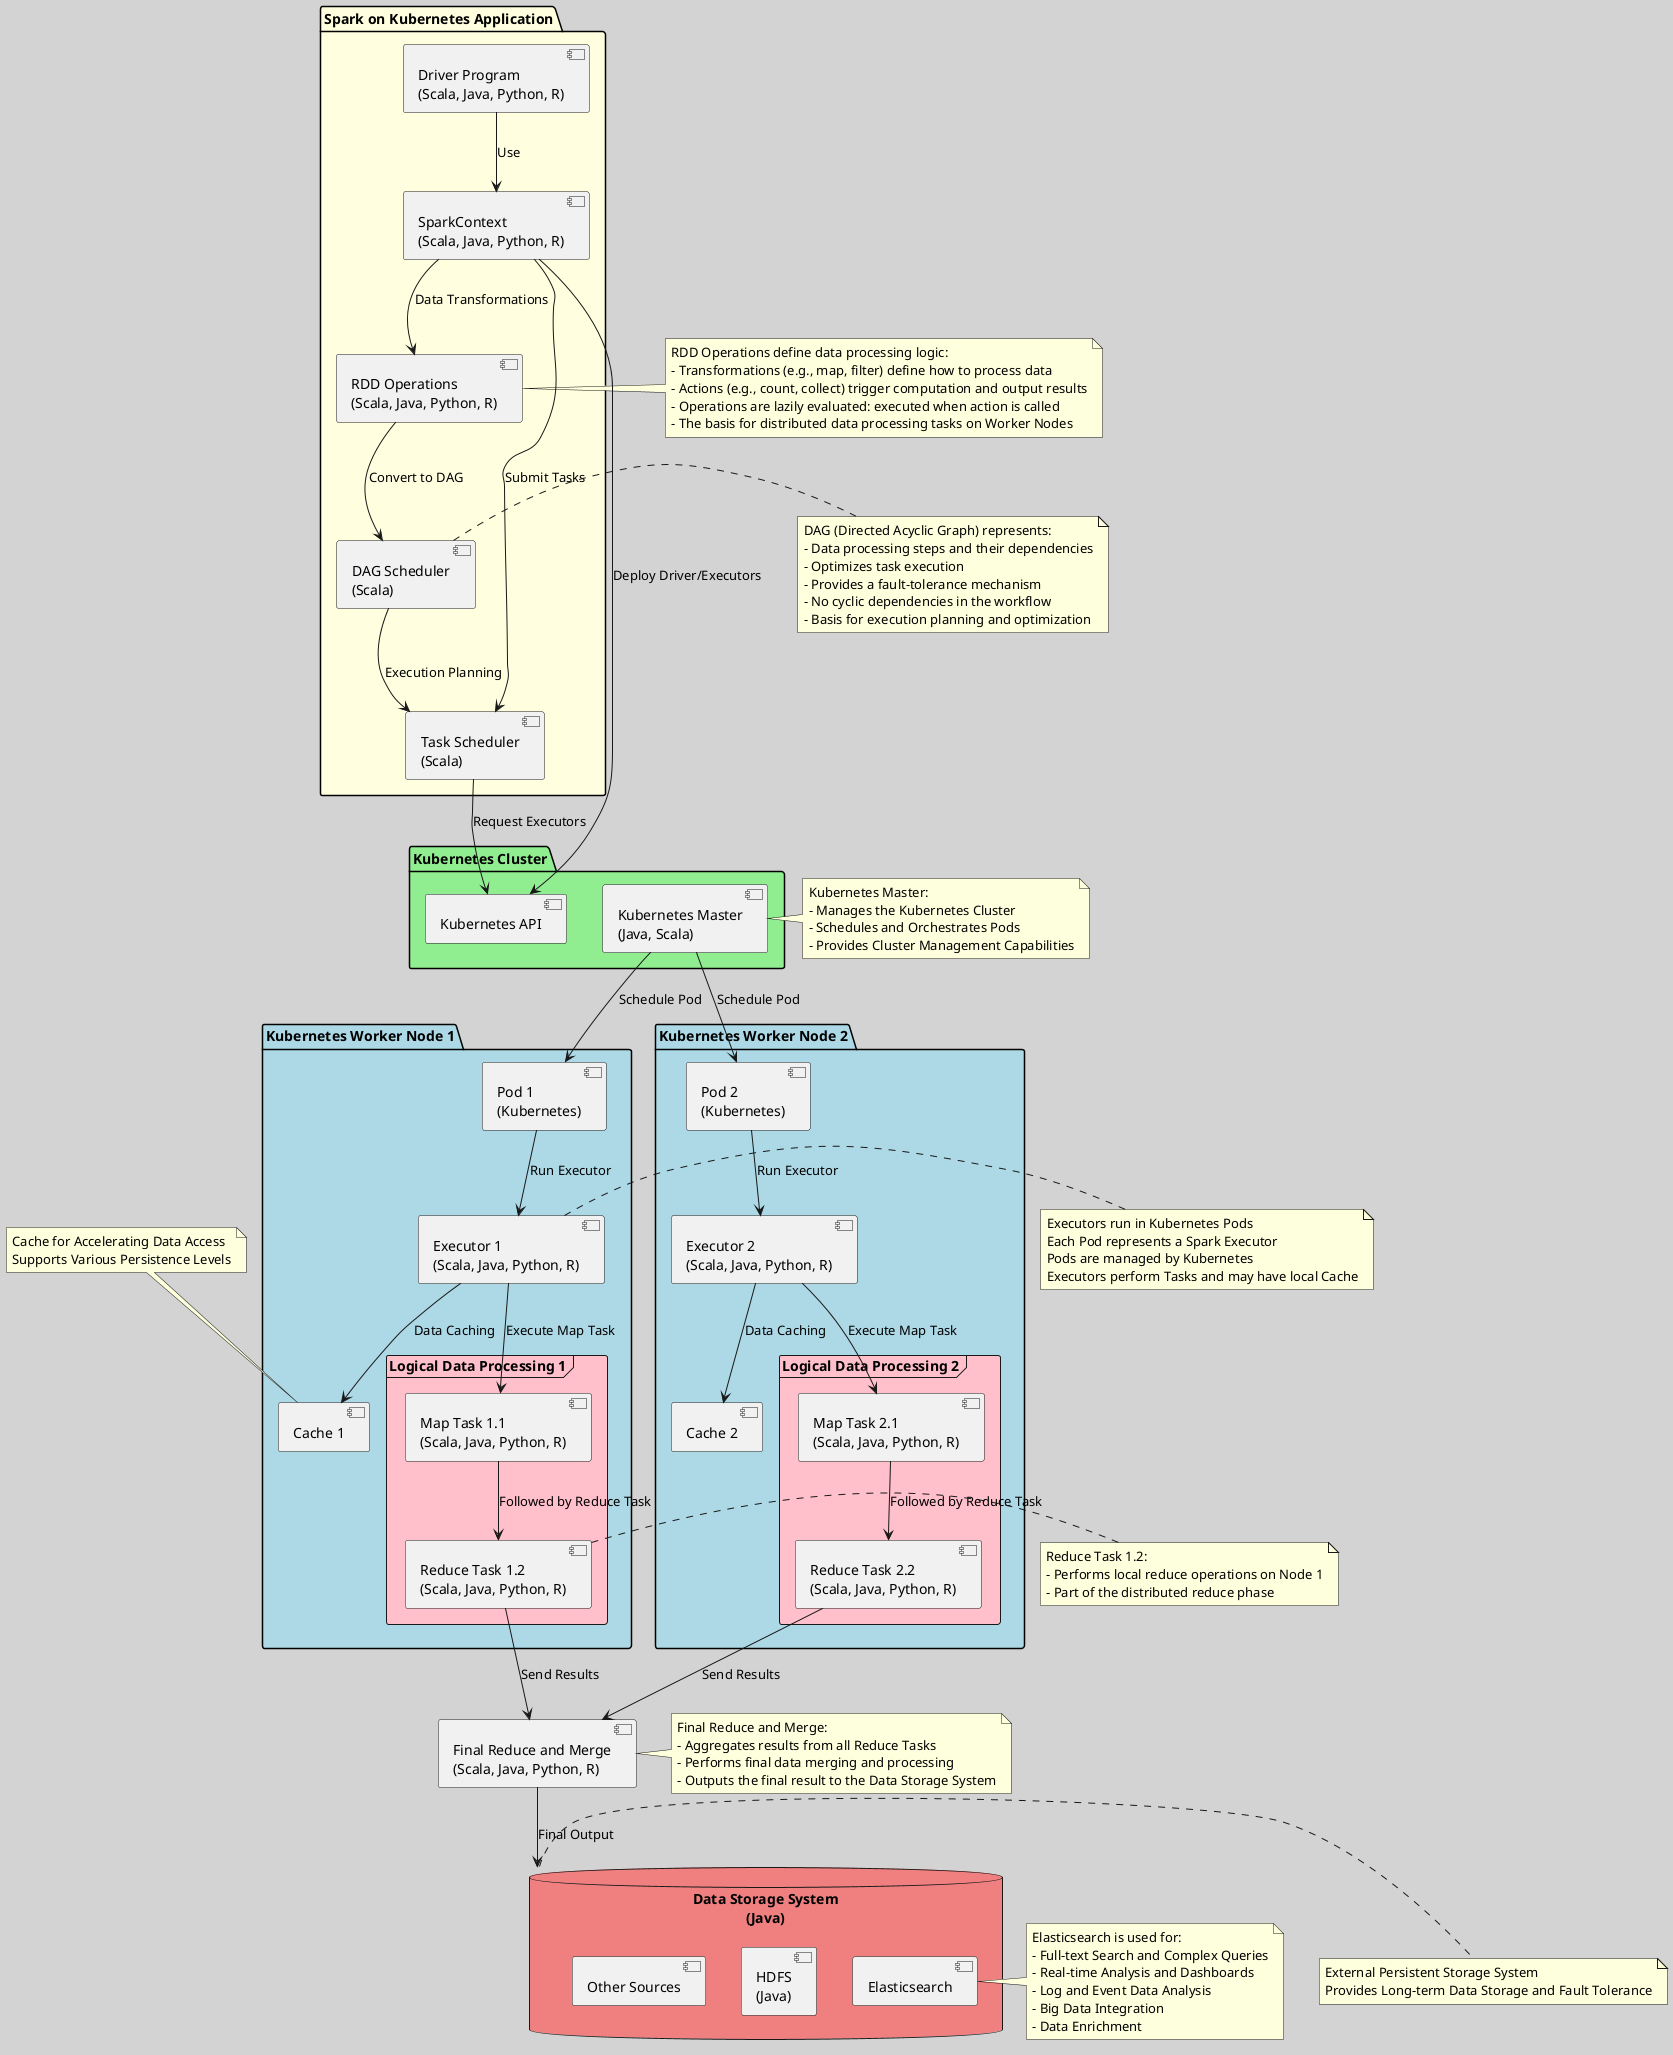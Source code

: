 @startuml
skinparam backgroundColor #D3D3D3

package "Spark on Kubernetes Application" #LightYellow {
    [Driver Program\n(Scala, Java, Python, R)] as Driver
        [SparkContext\n(Scala, Java, Python, R)] as SC
        [RDD Operations\n(Scala, Java, Python, R)] as RDDOps
        [DAG Scheduler\n(Scala)] as DAG
        [Task Scheduler\n(Scala)] as TS
}

package "Kubernetes Cluster" #LightGreen {
        [Kubernetes Master\n(Java, Scala)] as K8sMaster
        [Kubernetes API] as K8sAPI
    }

package "Kubernetes Worker Node 1" #LightBlue {
        [Pod 1\n(Kubernetes)] as Pod1
        [Executor 1\n(Scala, Java, Python, R)] as E1
        [Cache 1] as C1
    frame "Logical Data Processing 1" #Pink {
        [Map Task 1.1\n(Scala, Java, Python, R)] as MT11
        [Reduce Task 1.2\n(Scala, Java, Python, R)] as RT12
    }
}

package "Kubernetes Worker Node 2" #LightBlue {
        [Pod 2\n(Kubernetes)] as Pod2
        [Executor 2\n(Scala, Java, Python, R)] as E2
        [Cache 2] as C2
    frame "Logical Data Processing 2" #Pink {
        [Map Task 2.1\n(Scala, Java, Python, R)] as MT21
        [Reduce Task 2.2\n(Scala, Java, Python, R)] as RT22
    }
}

    [Final Reduce and Merge\n(Scala, Java, Python, R)] as FinalReduce

database "Data Storage System\n(Java)" as Storage #LightCoral {
        [HDFS\n(Java)]
        [Elasticsearch]
        [Other Sources] as Others
    }

Driver --> SC : Use
SC --> RDDOps : Data Transformations
RDDOps --> DAG : Convert to DAG
SC --> TS : Submit Tasks
SC --> K8sAPI : Deploy Driver/Executors
DAG --> TS : Execution Planning
TS --> K8sAPI : Request Executors
K8sMaster --> Pod1 : Schedule Pod
K8sMaster --> Pod2 : Schedule Pod
Pod1 --> E1 : Run Executor
E1 --> C1 : Data Caching
E1 --> MT11 : Execute Map Task
MT11 --> RT12 : Followed by Reduce Task
Pod2 --> E2 : Run Executor
E2 --> C2 : Data Caching
E2 --> MT21 : Execute Map Task
MT21 --> RT22 : Followed by Reduce Task
RT12 --> FinalReduce : Send Results
RT22 --> FinalReduce : Send Results
FinalReduce --> Storage : Final Output

note right of RT12
  Reduce Task 1.2:
  - Performs local reduce operations on Node 1
  - Part of the distributed reduce phase
end note

note right of RDDOps
  RDD Operations define data processing logic:
  - Transformations (e.g., map, filter) define how to process data
  - Actions (e.g., count, collect) trigger computation and output results
  - Operations are lazily evaluated: executed when action is called
  - The basis for distributed data processing tasks on Worker Nodes
end note

note right of DAG
  DAG (Directed Acyclic Graph) represents:
  - Data processing steps and their dependencies
  - Optimizes task execution
  - Provides a fault-tolerance mechanism
  - No cyclic dependencies in the workflow
  - Basis for execution planning and optimization
end note

note right of Elasticsearch
  Elasticsearch is used for:
  - Full-text Search and Complex Queries
  - Real-time Analysis and Dashboards
  - Log and Event Data Analysis
  - Big Data Integration
  - Data Enrichment
end note

note top of C1
  Cache for Accelerating Data Access
  Supports Various Persistence Levels
end note

note right of Storage
  External Persistent Storage System
  Provides Long-term Data Storage and Fault Tolerance
end note

note right of K8sMaster
  Kubernetes Master:
  - Manages the Kubernetes Cluster
  - Schedules and Orchestrates Pods
  - Provides Cluster Management Capabilities
end note

note right of E1
  Executors run in Kubernetes Pods
  Each Pod represents a Spark Executor
  Pods are managed by Kubernetes
  Executors perform Tasks and may have local Cache
end note

note right of FinalReduce
  Final Reduce and Merge:
  - Aggregates results from all Reduce Tasks
  - Performs final data merging and processing
  - Outputs the final result to the Data Storage System
end note

@enduml
